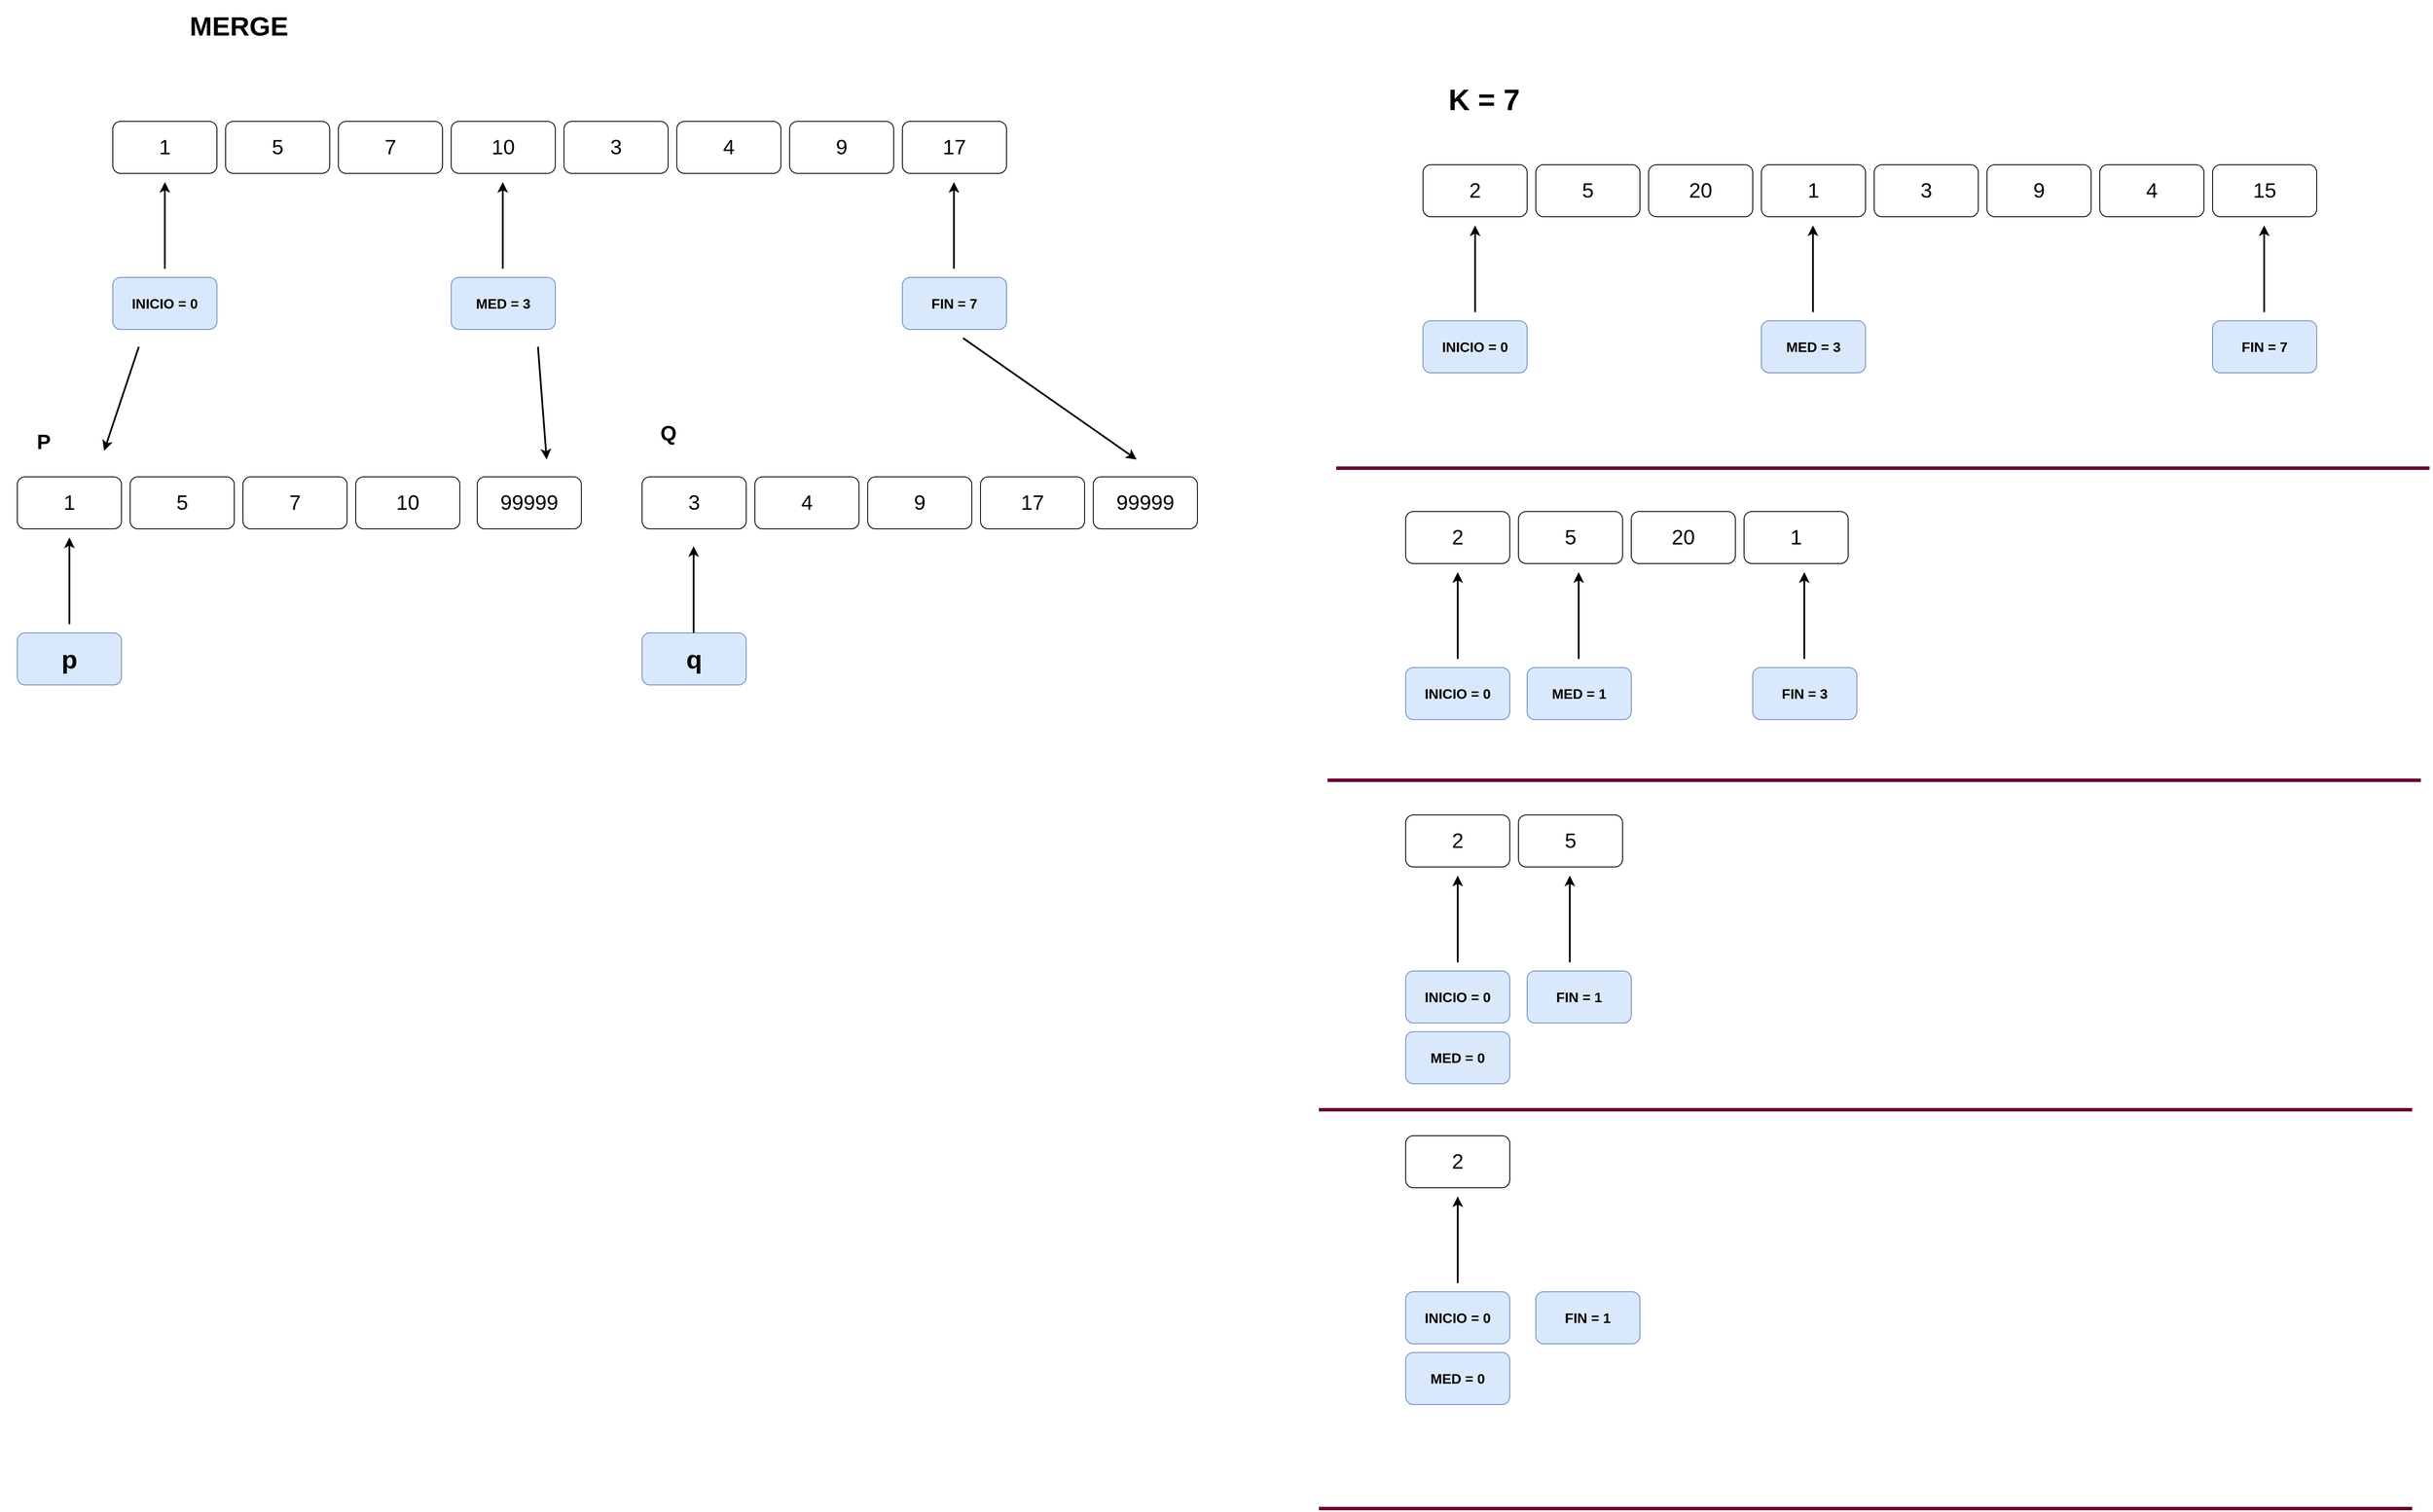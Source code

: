 <mxfile version="24.7.17">
  <diagram name="Page-1" id="3oCuO_XJV7XHk14-X8vM">
    <mxGraphModel dx="3501" dy="1113" grid="1" gridSize="10" guides="1" tooltips="1" connect="1" arrows="1" fold="1" page="0" pageScale="1" pageWidth="850" pageHeight="1100" math="0" shadow="0">
      <root>
        <mxCell id="0" />
        <mxCell id="1" parent="0" />
        <mxCell id="rC1z1qQ808yk_ZEcCPE5-2" value="&lt;span style=&quot;font-size: 24px;&quot;&gt;5&lt;/span&gt;" style="rounded=1;whiteSpace=wrap;html=1;" parent="1" vertex="1">
          <mxGeometry x="-230" y="100" width="120" height="60" as="geometry" />
        </mxCell>
        <mxCell id="rC1z1qQ808yk_ZEcCPE5-3" value="&lt;span style=&quot;font-size: 24px;&quot;&gt;20&lt;/span&gt;" style="rounded=1;whiteSpace=wrap;html=1;" parent="1" vertex="1">
          <mxGeometry x="-100" y="100" width="120" height="60" as="geometry" />
        </mxCell>
        <mxCell id="rC1z1qQ808yk_ZEcCPE5-4" value="&lt;span style=&quot;font-size: 24px;&quot;&gt;1&lt;/span&gt;" style="rounded=1;whiteSpace=wrap;html=1;" parent="1" vertex="1">
          <mxGeometry x="30" y="100" width="120" height="60" as="geometry" />
        </mxCell>
        <mxCell id="rC1z1qQ808yk_ZEcCPE5-5" value="&lt;span style=&quot;font-size: 24px;&quot;&gt;3&lt;/span&gt;" style="rounded=1;whiteSpace=wrap;html=1;" parent="1" vertex="1">
          <mxGeometry x="160" y="100" width="120" height="60" as="geometry" />
        </mxCell>
        <mxCell id="rC1z1qQ808yk_ZEcCPE5-6" value="&lt;font style=&quot;font-size: 24px;&quot;&gt;2&lt;/font&gt;" style="rounded=1;whiteSpace=wrap;html=1;" parent="1" vertex="1">
          <mxGeometry x="-360" y="100" width="120" height="60" as="geometry" />
        </mxCell>
        <mxCell id="rC1z1qQ808yk_ZEcCPE5-7" value="&lt;span style=&quot;font-size: 24px;&quot;&gt;9&lt;/span&gt;" style="rounded=1;whiteSpace=wrap;html=1;" parent="1" vertex="1">
          <mxGeometry x="290" y="100" width="120" height="60" as="geometry" />
        </mxCell>
        <mxCell id="rC1z1qQ808yk_ZEcCPE5-8" value="&lt;span style=&quot;font-size: 24px;&quot;&gt;4&lt;/span&gt;" style="rounded=1;whiteSpace=wrap;html=1;" parent="1" vertex="1">
          <mxGeometry x="420" y="100" width="120" height="60" as="geometry" />
        </mxCell>
        <mxCell id="rC1z1qQ808yk_ZEcCPE5-9" value="&lt;span style=&quot;font-size: 24px;&quot;&gt;15&lt;/span&gt;" style="rounded=1;whiteSpace=wrap;html=1;" parent="1" vertex="1">
          <mxGeometry x="550" y="100" width="120" height="60" as="geometry" />
        </mxCell>
        <mxCell id="rC1z1qQ808yk_ZEcCPE5-11" value="" style="endArrow=classic;html=1;rounded=0;strokeWidth=2;" parent="1" edge="1">
          <mxGeometry width="50" height="50" relative="1" as="geometry">
            <mxPoint x="-300" y="270" as="sourcePoint" />
            <mxPoint x="-300" y="170" as="targetPoint" />
          </mxGeometry>
        </mxCell>
        <mxCell id="rC1z1qQ808yk_ZEcCPE5-12" value="&lt;font style=&quot;font-size: 16px;&quot;&gt;&lt;b&gt;INICIO = 0&lt;/b&gt;&lt;/font&gt;" style="rounded=1;whiteSpace=wrap;html=1;fillColor=#dae8fc;strokeColor=#6c8ebf;" parent="1" vertex="1">
          <mxGeometry x="-360" y="280" width="120" height="60" as="geometry" />
        </mxCell>
        <mxCell id="rC1z1qQ808yk_ZEcCPE5-13" value="&lt;font style=&quot;font-size: 16px;&quot;&gt;&lt;b&gt;FIN = 7&lt;/b&gt;&lt;/font&gt;" style="rounded=1;whiteSpace=wrap;html=1;fillColor=#dae8fc;strokeColor=#6c8ebf;" parent="1" vertex="1">
          <mxGeometry x="550" y="280" width="120" height="60" as="geometry" />
        </mxCell>
        <mxCell id="rC1z1qQ808yk_ZEcCPE5-14" value="" style="endArrow=classic;html=1;rounded=0;strokeWidth=2;" parent="1" edge="1">
          <mxGeometry width="50" height="50" relative="1" as="geometry">
            <mxPoint x="609.41" y="270" as="sourcePoint" />
            <mxPoint x="609.41" y="170" as="targetPoint" />
          </mxGeometry>
        </mxCell>
        <mxCell id="rC1z1qQ808yk_ZEcCPE5-15" value="&lt;font style=&quot;font-size: 16px;&quot;&gt;&lt;b&gt;MED = 3&lt;/b&gt;&lt;/font&gt;" style="rounded=1;whiteSpace=wrap;html=1;fillColor=#dae8fc;strokeColor=#6c8ebf;" parent="1" vertex="1">
          <mxGeometry x="30" y="280" width="120" height="60" as="geometry" />
        </mxCell>
        <mxCell id="rC1z1qQ808yk_ZEcCPE5-16" value="" style="endArrow=classic;html=1;rounded=0;strokeWidth=2;" parent="1" edge="1">
          <mxGeometry width="50" height="50" relative="1" as="geometry">
            <mxPoint x="89.41" y="270" as="sourcePoint" />
            <mxPoint x="89.41" y="170" as="targetPoint" />
          </mxGeometry>
        </mxCell>
        <mxCell id="rC1z1qQ808yk_ZEcCPE5-18" value="&lt;font style=&quot;font-size: 34px;&quot;&gt;K = 7&lt;/font&gt;" style="text;strokeColor=none;fillColor=none;html=1;fontSize=24;fontStyle=1;verticalAlign=middle;align=center;" parent="1" vertex="1">
          <mxGeometry x="-390" y="-10" width="200" height="70" as="geometry" />
        </mxCell>
        <mxCell id="rC1z1qQ808yk_ZEcCPE5-20" value="&lt;span style=&quot;font-size: 24px;&quot;&gt;5&lt;/span&gt;" style="rounded=1;whiteSpace=wrap;html=1;" parent="1" vertex="1">
          <mxGeometry x="-250" y="500" width="120" height="60" as="geometry" />
        </mxCell>
        <mxCell id="rC1z1qQ808yk_ZEcCPE5-21" value="&lt;span style=&quot;font-size: 24px;&quot;&gt;20&lt;/span&gt;" style="rounded=1;whiteSpace=wrap;html=1;" parent="1" vertex="1">
          <mxGeometry x="-120" y="500" width="120" height="60" as="geometry" />
        </mxCell>
        <mxCell id="rC1z1qQ808yk_ZEcCPE5-22" value="&lt;span style=&quot;font-size: 24px;&quot;&gt;1&lt;/span&gt;" style="rounded=1;whiteSpace=wrap;html=1;" parent="1" vertex="1">
          <mxGeometry x="10" y="500" width="120" height="60" as="geometry" />
        </mxCell>
        <mxCell id="rC1z1qQ808yk_ZEcCPE5-23" value="&lt;font style=&quot;font-size: 24px;&quot;&gt;2&lt;/font&gt;" style="rounded=1;whiteSpace=wrap;html=1;" parent="1" vertex="1">
          <mxGeometry x="-380" y="500" width="120" height="60" as="geometry" />
        </mxCell>
        <mxCell id="rC1z1qQ808yk_ZEcCPE5-24" value="" style="endArrow=classic;html=1;rounded=0;strokeWidth=2;" parent="1" edge="1">
          <mxGeometry width="50" height="50" relative="1" as="geometry">
            <mxPoint x="-320" y="670" as="sourcePoint" />
            <mxPoint x="-320" y="570" as="targetPoint" />
          </mxGeometry>
        </mxCell>
        <mxCell id="rC1z1qQ808yk_ZEcCPE5-25" value="&lt;font style=&quot;font-size: 16px;&quot;&gt;&lt;b&gt;INICIO = 0&lt;/b&gt;&lt;/font&gt;" style="rounded=1;whiteSpace=wrap;html=1;fillColor=#dae8fc;strokeColor=#6c8ebf;" parent="1" vertex="1">
          <mxGeometry x="-380" y="680" width="120" height="60" as="geometry" />
        </mxCell>
        <mxCell id="rC1z1qQ808yk_ZEcCPE5-26" value="&lt;font style=&quot;font-size: 16px;&quot;&gt;&lt;b&gt;MED = 1&lt;/b&gt;&lt;/font&gt;" style="rounded=1;whiteSpace=wrap;html=1;fillColor=#dae8fc;strokeColor=#6c8ebf;" parent="1" vertex="1">
          <mxGeometry x="-240" y="680" width="120" height="60" as="geometry" />
        </mxCell>
        <mxCell id="rC1z1qQ808yk_ZEcCPE5-27" value="" style="endArrow=classic;html=1;rounded=0;strokeWidth=2;" parent="1" edge="1">
          <mxGeometry width="50" height="50" relative="1" as="geometry">
            <mxPoint x="-180.59" y="670" as="sourcePoint" />
            <mxPoint x="-180.59" y="570" as="targetPoint" />
          </mxGeometry>
        </mxCell>
        <mxCell id="rC1z1qQ808yk_ZEcCPE5-28" value="&lt;font style=&quot;font-size: 16px;&quot;&gt;&lt;b&gt;FIN = 3&lt;/b&gt;&lt;/font&gt;" style="rounded=1;whiteSpace=wrap;html=1;fillColor=#dae8fc;strokeColor=#6c8ebf;" parent="1" vertex="1">
          <mxGeometry x="20" y="680" width="120" height="60" as="geometry" />
        </mxCell>
        <mxCell id="rC1z1qQ808yk_ZEcCPE5-29" value="" style="endArrow=classic;html=1;rounded=0;strokeWidth=2;" parent="1" edge="1">
          <mxGeometry width="50" height="50" relative="1" as="geometry">
            <mxPoint x="79.41" y="670" as="sourcePoint" />
            <mxPoint x="79.41" y="570" as="targetPoint" />
          </mxGeometry>
        </mxCell>
        <mxCell id="rC1z1qQ808yk_ZEcCPE5-30" value="&lt;span style=&quot;font-size: 24px;&quot;&gt;5&lt;/span&gt;" style="rounded=1;whiteSpace=wrap;html=1;" parent="1" vertex="1">
          <mxGeometry x="-250" y="850" width="120" height="60" as="geometry" />
        </mxCell>
        <mxCell id="rC1z1qQ808yk_ZEcCPE5-31" value="&lt;font style=&quot;font-size: 24px;&quot;&gt;2&lt;/font&gt;" style="rounded=1;whiteSpace=wrap;html=1;" parent="1" vertex="1">
          <mxGeometry x="-380" y="850" width="120" height="60" as="geometry" />
        </mxCell>
        <mxCell id="rC1z1qQ808yk_ZEcCPE5-32" value="" style="endArrow=classic;html=1;rounded=0;strokeWidth=2;" parent="1" edge="1">
          <mxGeometry width="50" height="50" relative="1" as="geometry">
            <mxPoint x="-320" y="1020" as="sourcePoint" />
            <mxPoint x="-320" y="920" as="targetPoint" />
          </mxGeometry>
        </mxCell>
        <mxCell id="rC1z1qQ808yk_ZEcCPE5-33" value="&lt;font style=&quot;font-size: 16px;&quot;&gt;&lt;b&gt;INICIO = 0&lt;/b&gt;&lt;/font&gt;" style="rounded=1;whiteSpace=wrap;html=1;fillColor=#dae8fc;strokeColor=#6c8ebf;" parent="1" vertex="1">
          <mxGeometry x="-380" y="1030" width="120" height="60" as="geometry" />
        </mxCell>
        <mxCell id="rC1z1qQ808yk_ZEcCPE5-34" value="&lt;font style=&quot;font-size: 16px;&quot;&gt;&lt;b&gt;MED = 0&lt;/b&gt;&lt;/font&gt;" style="rounded=1;whiteSpace=wrap;html=1;fillColor=#dae8fc;strokeColor=#6c8ebf;" parent="1" vertex="1">
          <mxGeometry x="-380" y="1100" width="120" height="60" as="geometry" />
        </mxCell>
        <mxCell id="rC1z1qQ808yk_ZEcCPE5-36" value="&lt;font style=&quot;font-size: 16px;&quot;&gt;&lt;b&gt;FIN = 1&lt;/b&gt;&lt;/font&gt;" style="rounded=1;whiteSpace=wrap;html=1;fillColor=#dae8fc;strokeColor=#6c8ebf;" parent="1" vertex="1">
          <mxGeometry x="-240" y="1030" width="120" height="60" as="geometry" />
        </mxCell>
        <mxCell id="rC1z1qQ808yk_ZEcCPE5-37" value="" style="endArrow=classic;html=1;rounded=0;strokeWidth=2;" parent="1" edge="1">
          <mxGeometry width="50" height="50" relative="1" as="geometry">
            <mxPoint x="-190.83" y="1020" as="sourcePoint" />
            <mxPoint x="-190.83" y="920" as="targetPoint" />
          </mxGeometry>
        </mxCell>
        <mxCell id="rC1z1qQ808yk_ZEcCPE5-39" value="&lt;font style=&quot;font-size: 24px;&quot;&gt;2&lt;/font&gt;" style="rounded=1;whiteSpace=wrap;html=1;" parent="1" vertex="1">
          <mxGeometry x="-380" y="1220" width="120" height="60" as="geometry" />
        </mxCell>
        <mxCell id="rC1z1qQ808yk_ZEcCPE5-40" value="" style="endArrow=classic;html=1;rounded=0;strokeWidth=2;" parent="1" edge="1">
          <mxGeometry width="50" height="50" relative="1" as="geometry">
            <mxPoint x="-320" y="1390" as="sourcePoint" />
            <mxPoint x="-320" y="1290" as="targetPoint" />
          </mxGeometry>
        </mxCell>
        <mxCell id="rC1z1qQ808yk_ZEcCPE5-41" value="&lt;font style=&quot;font-size: 16px;&quot;&gt;&lt;b&gt;INICIO = 0&lt;/b&gt;&lt;/font&gt;" style="rounded=1;whiteSpace=wrap;html=1;fillColor=#dae8fc;strokeColor=#6c8ebf;" parent="1" vertex="1">
          <mxGeometry x="-380" y="1400" width="120" height="60" as="geometry" />
        </mxCell>
        <mxCell id="rC1z1qQ808yk_ZEcCPE5-42" value="&lt;font style=&quot;font-size: 16px;&quot;&gt;&lt;b&gt;MED = 0&lt;/b&gt;&lt;/font&gt;" style="rounded=1;whiteSpace=wrap;html=1;fillColor=#dae8fc;strokeColor=#6c8ebf;" parent="1" vertex="1">
          <mxGeometry x="-380" y="1470" width="120" height="60" as="geometry" />
        </mxCell>
        <mxCell id="rC1z1qQ808yk_ZEcCPE5-43" value="&lt;font style=&quot;font-size: 16px;&quot;&gt;&lt;b&gt;FIN = 1&lt;/b&gt;&lt;/font&gt;" style="rounded=1;whiteSpace=wrap;html=1;fillColor=#dae8fc;strokeColor=#6c8ebf;" parent="1" vertex="1">
          <mxGeometry x="-230" y="1400" width="120" height="60" as="geometry" />
        </mxCell>
        <mxCell id="rC1z1qQ808yk_ZEcCPE5-45" value="" style="endArrow=none;html=1;rounded=0;strokeWidth=4;fillColor=#e1d5e7;strokeColor=#660033;" parent="1" edge="1">
          <mxGeometry width="50" height="50" relative="1" as="geometry">
            <mxPoint x="-460" y="450" as="sourcePoint" />
            <mxPoint x="800" y="450" as="targetPoint" />
          </mxGeometry>
        </mxCell>
        <mxCell id="rC1z1qQ808yk_ZEcCPE5-46" value="" style="endArrow=none;html=1;rounded=0;strokeWidth=4;fillColor=#e1d5e7;strokeColor=#660033;" parent="1" edge="1">
          <mxGeometry width="50" height="50" relative="1" as="geometry">
            <mxPoint x="-470" y="810" as="sourcePoint" />
            <mxPoint x="790" y="810" as="targetPoint" />
          </mxGeometry>
        </mxCell>
        <mxCell id="rC1z1qQ808yk_ZEcCPE5-47" value="" style="endArrow=none;html=1;rounded=0;strokeWidth=4;fillColor=#e1d5e7;strokeColor=#660033;" parent="1" edge="1">
          <mxGeometry width="50" height="50" relative="1" as="geometry">
            <mxPoint x="-480" y="1190" as="sourcePoint" />
            <mxPoint x="780" y="1190" as="targetPoint" />
          </mxGeometry>
        </mxCell>
        <mxCell id="rC1z1qQ808yk_ZEcCPE5-48" value="" style="endArrow=none;html=1;rounded=0;strokeWidth=4;fillColor=#e1d5e7;strokeColor=#660033;" parent="1" edge="1">
          <mxGeometry width="50" height="50" relative="1" as="geometry">
            <mxPoint x="-480" y="1650" as="sourcePoint" />
            <mxPoint x="780" y="1650" as="targetPoint" />
          </mxGeometry>
        </mxCell>
        <mxCell id="iaM8NZHe6vpzeN-fM7nX-43" value="&lt;span style=&quot;font-size: 24px;&quot;&gt;5&lt;/span&gt;" style="rounded=1;whiteSpace=wrap;html=1;" vertex="1" parent="1">
          <mxGeometry x="-1740" y="50" width="120" height="60" as="geometry" />
        </mxCell>
        <mxCell id="iaM8NZHe6vpzeN-fM7nX-44" value="&lt;span style=&quot;font-size: 24px;&quot;&gt;7&lt;/span&gt;" style="rounded=1;whiteSpace=wrap;html=1;" vertex="1" parent="1">
          <mxGeometry x="-1610" y="50" width="120" height="60" as="geometry" />
        </mxCell>
        <mxCell id="iaM8NZHe6vpzeN-fM7nX-45" value="&lt;span style=&quot;font-size: 24px;&quot;&gt;10&lt;/span&gt;" style="rounded=1;whiteSpace=wrap;html=1;" vertex="1" parent="1">
          <mxGeometry x="-1480" y="50" width="120" height="60" as="geometry" />
        </mxCell>
        <mxCell id="iaM8NZHe6vpzeN-fM7nX-46" value="&lt;span style=&quot;font-size: 24px;&quot;&gt;3&lt;/span&gt;" style="rounded=1;whiteSpace=wrap;html=1;" vertex="1" parent="1">
          <mxGeometry x="-1350" y="50" width="120" height="60" as="geometry" />
        </mxCell>
        <mxCell id="iaM8NZHe6vpzeN-fM7nX-47" value="&lt;font style=&quot;font-size: 24px;&quot;&gt;1&lt;/font&gt;" style="rounded=1;whiteSpace=wrap;html=1;" vertex="1" parent="1">
          <mxGeometry x="-1870" y="50" width="120" height="60" as="geometry" />
        </mxCell>
        <mxCell id="iaM8NZHe6vpzeN-fM7nX-48" value="&lt;span style=&quot;font-size: 24px;&quot;&gt;4&lt;/span&gt;" style="rounded=1;whiteSpace=wrap;html=1;" vertex="1" parent="1">
          <mxGeometry x="-1220" y="50" width="120" height="60" as="geometry" />
        </mxCell>
        <mxCell id="iaM8NZHe6vpzeN-fM7nX-49" value="&lt;span style=&quot;font-size: 24px;&quot;&gt;9&lt;/span&gt;" style="rounded=1;whiteSpace=wrap;html=1;" vertex="1" parent="1">
          <mxGeometry x="-1090" y="50" width="120" height="60" as="geometry" />
        </mxCell>
        <mxCell id="iaM8NZHe6vpzeN-fM7nX-50" value="&lt;span style=&quot;font-size: 24px;&quot;&gt;17&lt;/span&gt;" style="rounded=1;whiteSpace=wrap;html=1;" vertex="1" parent="1">
          <mxGeometry x="-960" y="50" width="120" height="60" as="geometry" />
        </mxCell>
        <mxCell id="iaM8NZHe6vpzeN-fM7nX-51" value="" style="endArrow=classic;html=1;rounded=0;strokeWidth=2;" edge="1" parent="1">
          <mxGeometry width="50" height="50" relative="1" as="geometry">
            <mxPoint x="-1810" y="220" as="sourcePoint" />
            <mxPoint x="-1810" y="120" as="targetPoint" />
          </mxGeometry>
        </mxCell>
        <mxCell id="iaM8NZHe6vpzeN-fM7nX-52" value="&lt;font style=&quot;font-size: 16px;&quot;&gt;&lt;b&gt;INICIO = 0&lt;/b&gt;&lt;/font&gt;" style="rounded=1;whiteSpace=wrap;html=1;fillColor=#dae8fc;strokeColor=#6c8ebf;" vertex="1" parent="1">
          <mxGeometry x="-1870" y="230" width="120" height="60" as="geometry" />
        </mxCell>
        <mxCell id="iaM8NZHe6vpzeN-fM7nX-53" value="&lt;font style=&quot;font-size: 16px;&quot;&gt;&lt;b&gt;FIN = 7&lt;/b&gt;&lt;/font&gt;" style="rounded=1;whiteSpace=wrap;html=1;fillColor=#dae8fc;strokeColor=#6c8ebf;" vertex="1" parent="1">
          <mxGeometry x="-960" y="230" width="120" height="60" as="geometry" />
        </mxCell>
        <mxCell id="iaM8NZHe6vpzeN-fM7nX-54" value="" style="endArrow=classic;html=1;rounded=0;strokeWidth=2;" edge="1" parent="1">
          <mxGeometry width="50" height="50" relative="1" as="geometry">
            <mxPoint x="-900.59" y="220" as="sourcePoint" />
            <mxPoint x="-900.59" y="120" as="targetPoint" />
          </mxGeometry>
        </mxCell>
        <mxCell id="iaM8NZHe6vpzeN-fM7nX-55" value="&lt;font style=&quot;font-size: 16px;&quot;&gt;&lt;b&gt;MED = 3&lt;/b&gt;&lt;/font&gt;" style="rounded=1;whiteSpace=wrap;html=1;fillColor=#dae8fc;strokeColor=#6c8ebf;" vertex="1" parent="1">
          <mxGeometry x="-1480" y="230" width="120" height="60" as="geometry" />
        </mxCell>
        <mxCell id="iaM8NZHe6vpzeN-fM7nX-56" value="" style="endArrow=classic;html=1;rounded=0;strokeWidth=2;" edge="1" parent="1">
          <mxGeometry width="50" height="50" relative="1" as="geometry">
            <mxPoint x="-1420.59" y="220" as="sourcePoint" />
            <mxPoint x="-1420.59" y="120" as="targetPoint" />
          </mxGeometry>
        </mxCell>
        <mxCell id="iaM8NZHe6vpzeN-fM7nX-57" value="&lt;font style=&quot;font-size: 31px;&quot;&gt;MERGE&lt;/font&gt;" style="text;strokeColor=none;fillColor=none;html=1;fontSize=24;fontStyle=1;verticalAlign=middle;align=center;" vertex="1" parent="1">
          <mxGeometry x="-1810" y="-90" width="170" height="60" as="geometry" />
        </mxCell>
        <mxCell id="iaM8NZHe6vpzeN-fM7nX-58" value="&lt;span style=&quot;font-size: 24px;&quot;&gt;5&lt;/span&gt;" style="rounded=1;whiteSpace=wrap;html=1;" vertex="1" parent="1">
          <mxGeometry x="-1850" y="460" width="120" height="60" as="geometry" />
        </mxCell>
        <mxCell id="iaM8NZHe6vpzeN-fM7nX-59" value="&lt;span style=&quot;font-size: 24px;&quot;&gt;7&lt;/span&gt;" style="rounded=1;whiteSpace=wrap;html=1;" vertex="1" parent="1">
          <mxGeometry x="-1720" y="460" width="120" height="60" as="geometry" />
        </mxCell>
        <mxCell id="iaM8NZHe6vpzeN-fM7nX-60" value="&lt;span style=&quot;font-size: 24px;&quot;&gt;10&lt;/span&gt;" style="rounded=1;whiteSpace=wrap;html=1;" vertex="1" parent="1">
          <mxGeometry x="-1590" y="460" width="120" height="60" as="geometry" />
        </mxCell>
        <mxCell id="iaM8NZHe6vpzeN-fM7nX-61" value="&lt;span style=&quot;font-size: 24px;&quot;&gt;3&lt;/span&gt;" style="rounded=1;whiteSpace=wrap;html=1;" vertex="1" parent="1">
          <mxGeometry x="-1260" y="460" width="120" height="60" as="geometry" />
        </mxCell>
        <mxCell id="iaM8NZHe6vpzeN-fM7nX-62" value="&lt;font style=&quot;font-size: 24px;&quot;&gt;1&lt;/font&gt;" style="rounded=1;whiteSpace=wrap;html=1;" vertex="1" parent="1">
          <mxGeometry x="-1980" y="460" width="120" height="60" as="geometry" />
        </mxCell>
        <mxCell id="iaM8NZHe6vpzeN-fM7nX-63" value="&lt;span style=&quot;font-size: 24px;&quot;&gt;4&lt;/span&gt;" style="rounded=1;whiteSpace=wrap;html=1;" vertex="1" parent="1">
          <mxGeometry x="-1130" y="460" width="120" height="60" as="geometry" />
        </mxCell>
        <mxCell id="iaM8NZHe6vpzeN-fM7nX-64" value="&lt;span style=&quot;font-size: 24px;&quot;&gt;9&lt;/span&gt;" style="rounded=1;whiteSpace=wrap;html=1;" vertex="1" parent="1">
          <mxGeometry x="-1000" y="460" width="120" height="60" as="geometry" />
        </mxCell>
        <mxCell id="iaM8NZHe6vpzeN-fM7nX-65" value="&lt;span style=&quot;font-size: 24px;&quot;&gt;17&lt;/span&gt;" style="rounded=1;whiteSpace=wrap;html=1;" vertex="1" parent="1">
          <mxGeometry x="-870" y="460" width="120" height="60" as="geometry" />
        </mxCell>
        <mxCell id="iaM8NZHe6vpzeN-fM7nX-66" value="" style="endArrow=classic;html=1;rounded=0;strokeWidth=2;" edge="1" parent="1">
          <mxGeometry width="50" height="50" relative="1" as="geometry">
            <mxPoint x="-1920" y="630" as="sourcePoint" />
            <mxPoint x="-1920" y="530" as="targetPoint" />
          </mxGeometry>
        </mxCell>
        <mxCell id="iaM8NZHe6vpzeN-fM7nX-67" value="&lt;font size=&quot;1&quot; style=&quot;&quot;&gt;&lt;b style=&quot;font-size: 30px;&quot;&gt;p&lt;/b&gt;&lt;/font&gt;" style="rounded=1;whiteSpace=wrap;html=1;fillColor=#dae8fc;strokeColor=#6c8ebf;" vertex="1" parent="1">
          <mxGeometry x="-1980" y="640" width="120" height="60" as="geometry" />
        </mxCell>
        <mxCell id="iaM8NZHe6vpzeN-fM7nX-68" value="&lt;b style=&quot;font-size: 30px;&quot;&gt;q&lt;/b&gt;" style="rounded=1;whiteSpace=wrap;html=1;fillColor=#dae8fc;strokeColor=#6c8ebf;" vertex="1" parent="1">
          <mxGeometry x="-1260" y="640" width="120" height="60" as="geometry" />
        </mxCell>
        <mxCell id="iaM8NZHe6vpzeN-fM7nX-69" value="" style="endArrow=classic;html=1;rounded=0;strokeWidth=2;" edge="1" parent="1">
          <mxGeometry width="50" height="50" relative="1" as="geometry">
            <mxPoint x="-1200.59" y="640" as="sourcePoint" />
            <mxPoint x="-1200.59" y="540" as="targetPoint" />
          </mxGeometry>
        </mxCell>
        <mxCell id="iaM8NZHe6vpzeN-fM7nX-75" value="P" style="text;strokeColor=none;fillColor=none;html=1;fontSize=24;fontStyle=1;verticalAlign=middle;align=center;" vertex="1" parent="1">
          <mxGeometry x="-2000" y="400" width="100" height="40" as="geometry" />
        </mxCell>
        <mxCell id="iaM8NZHe6vpzeN-fM7nX-76" value="Q" style="text;strokeColor=none;fillColor=none;html=1;fontSize=24;fontStyle=1;verticalAlign=middle;align=center;" vertex="1" parent="1">
          <mxGeometry x="-1280" y="390" width="100" height="40" as="geometry" />
        </mxCell>
        <mxCell id="iaM8NZHe6vpzeN-fM7nX-77" value="&lt;span style=&quot;font-size: 24px;&quot;&gt;99999&lt;/span&gt;" style="rounded=1;whiteSpace=wrap;html=1;" vertex="1" parent="1">
          <mxGeometry x="-1450" y="460" width="120" height="60" as="geometry" />
        </mxCell>
        <mxCell id="iaM8NZHe6vpzeN-fM7nX-78" value="&lt;span style=&quot;font-size: 24px;&quot;&gt;99999&lt;/span&gt;" style="rounded=1;whiteSpace=wrap;html=1;" vertex="1" parent="1">
          <mxGeometry x="-740" y="460" width="120" height="60" as="geometry" />
        </mxCell>
        <mxCell id="iaM8NZHe6vpzeN-fM7nX-79" value="" style="endArrow=classic;html=1;rounded=0;strokeWidth=2;" edge="1" parent="1">
          <mxGeometry width="50" height="50" relative="1" as="geometry">
            <mxPoint x="-1380" y="310" as="sourcePoint" />
            <mxPoint x="-1370" y="440" as="targetPoint" />
          </mxGeometry>
        </mxCell>
        <mxCell id="iaM8NZHe6vpzeN-fM7nX-80" value="" style="endArrow=classic;html=1;rounded=0;strokeWidth=2;" edge="1" parent="1">
          <mxGeometry width="50" height="50" relative="1" as="geometry">
            <mxPoint x="-1840" y="310" as="sourcePoint" />
            <mxPoint x="-1880" y="430" as="targetPoint" />
          </mxGeometry>
        </mxCell>
        <mxCell id="iaM8NZHe6vpzeN-fM7nX-81" value="" style="endArrow=classic;html=1;rounded=0;strokeWidth=2;" edge="1" parent="1">
          <mxGeometry width="50" height="50" relative="1" as="geometry">
            <mxPoint x="-890" y="300" as="sourcePoint" />
            <mxPoint x="-690" y="440" as="targetPoint" />
          </mxGeometry>
        </mxCell>
      </root>
    </mxGraphModel>
  </diagram>
</mxfile>
